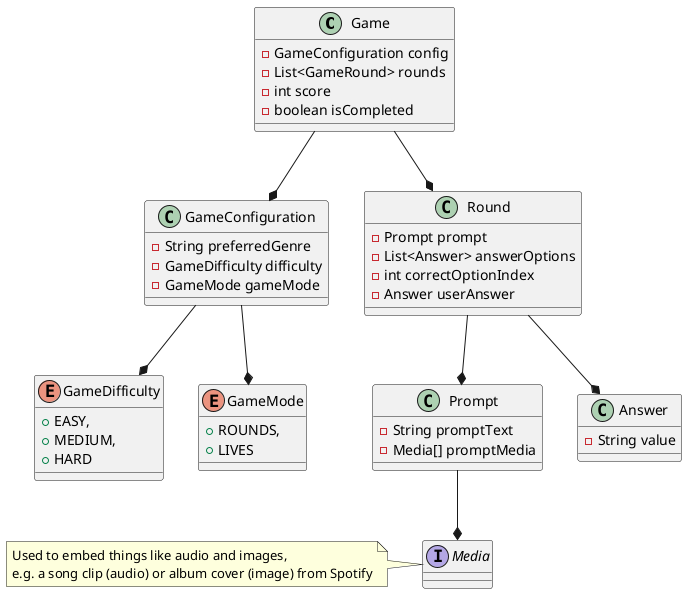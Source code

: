 @startuml

class Game {
    -GameConfiguration config
    -List<GameRound> rounds
    -int score
    -boolean isCompleted
}

class GameConfiguration {
    -String preferredGenre
    -GameDifficulty difficulty
    -GameMode gameMode
}

class Round {
    -Prompt prompt
    -List<Answer> answerOptions
    -int correctOptionIndex
    -Answer userAnswer
}

class Prompt {
    -String promptText
    -Media[] promptMedia
}

class Answer {
    -String value
}

enum GameDifficulty {
    +EASY,
    +MEDIUM,
    +HARD
}

enum GameMode {
    +ROUNDS,
    +LIVES
}

interface Media {}
note left
    Used to embed things like audio and images,
    e.g. a song clip (audio) or album cover (image) from Spotify
end note

Game --* GameConfiguration
Game --* Round
GameConfiguration --* GameDifficulty
GameConfiguration --* GameMode
Round --* Prompt
Round --* Answer
Prompt --* Media

'class Song extends Media {}
'class Image extends Media {}
'
'class SpotifySong extends Song {}
'class LocalSong extends Song {}
'class SoundCloudSong extends Song {}
'class SpotifyImage extends Image {}
'class LocalImage extends Image {}
'class GoogleImage extends Image {}

@enduml